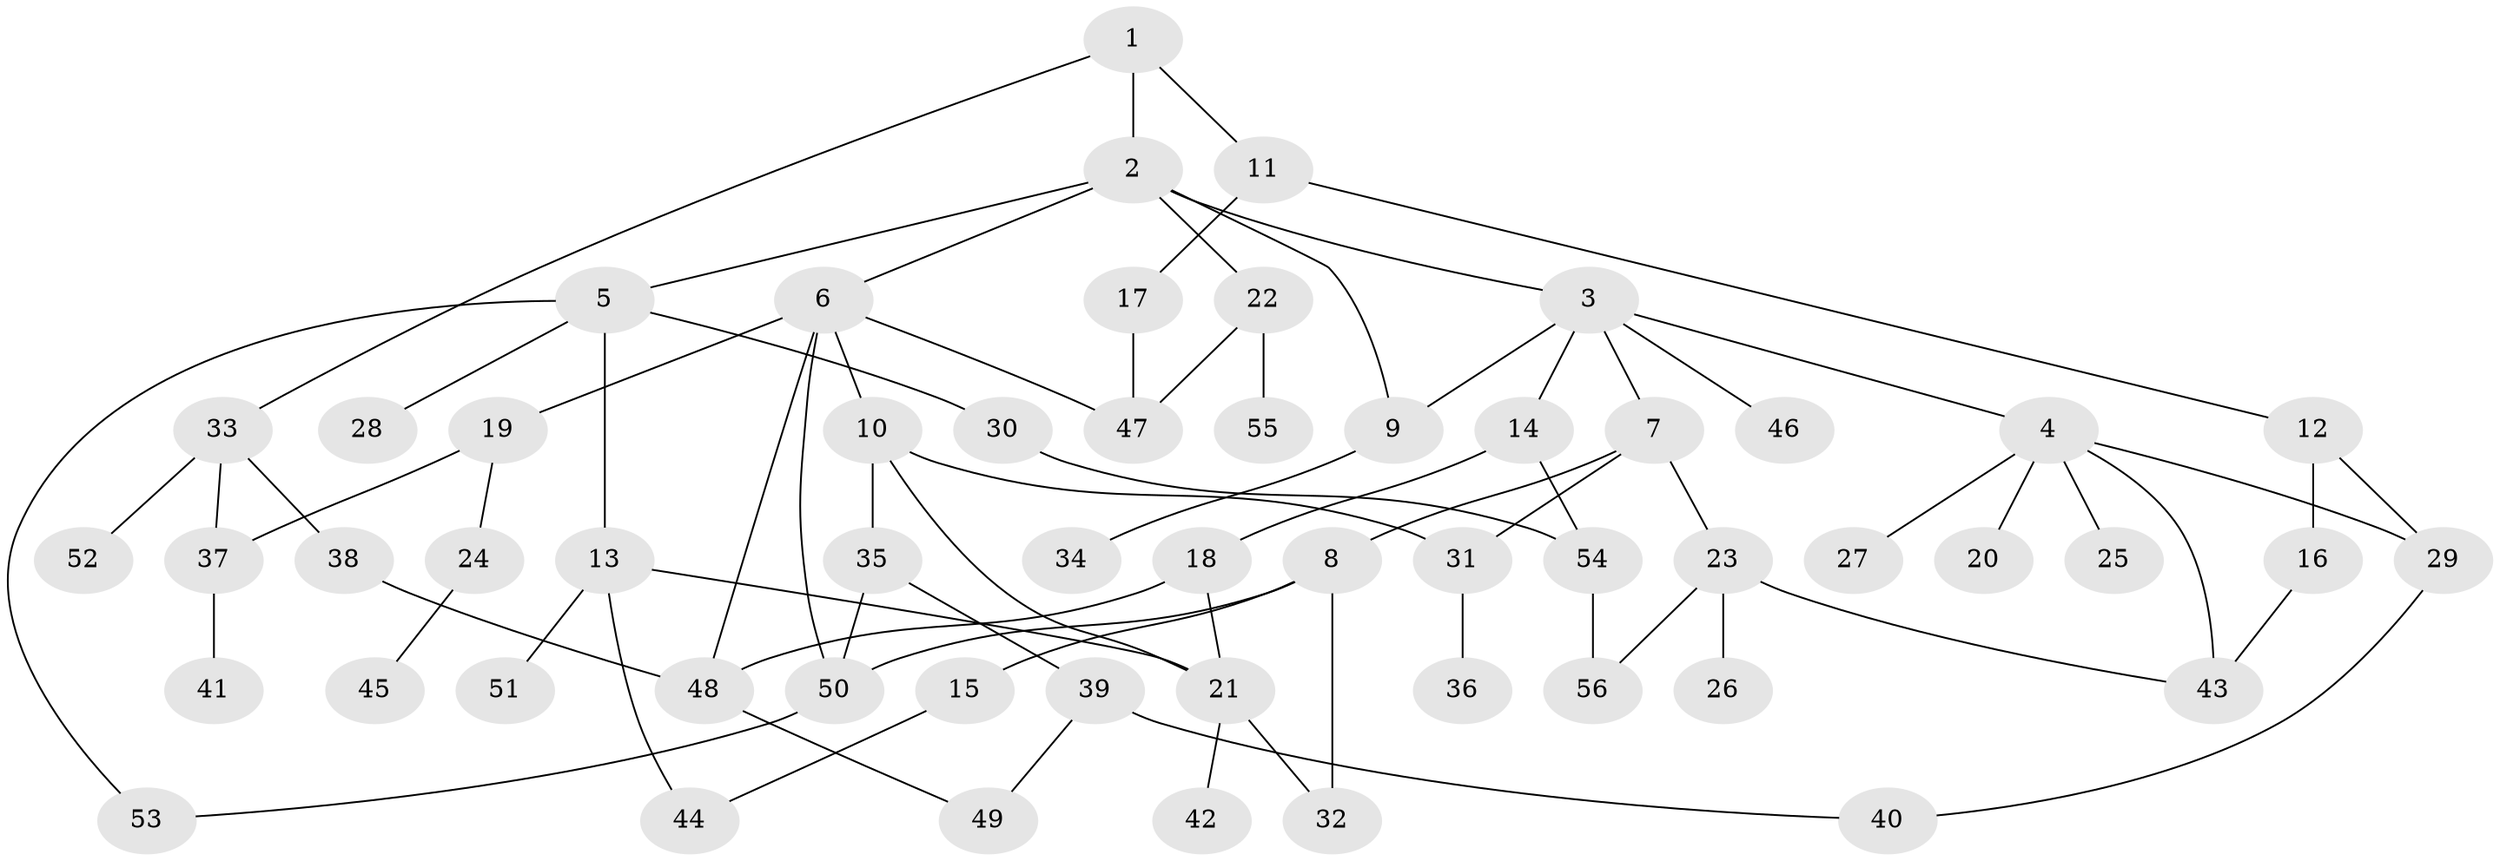 // Generated by graph-tools (version 1.1) at 2025/34/03/09/25 02:34:15]
// undirected, 56 vertices, 76 edges
graph export_dot {
graph [start="1"]
  node [color=gray90,style=filled];
  1;
  2;
  3;
  4;
  5;
  6;
  7;
  8;
  9;
  10;
  11;
  12;
  13;
  14;
  15;
  16;
  17;
  18;
  19;
  20;
  21;
  22;
  23;
  24;
  25;
  26;
  27;
  28;
  29;
  30;
  31;
  32;
  33;
  34;
  35;
  36;
  37;
  38;
  39;
  40;
  41;
  42;
  43;
  44;
  45;
  46;
  47;
  48;
  49;
  50;
  51;
  52;
  53;
  54;
  55;
  56;
  1 -- 2;
  1 -- 11;
  1 -- 33;
  2 -- 3;
  2 -- 5;
  2 -- 6;
  2 -- 9;
  2 -- 22;
  3 -- 4;
  3 -- 7;
  3 -- 14;
  3 -- 46;
  3 -- 9;
  4 -- 20;
  4 -- 25;
  4 -- 27;
  4 -- 43;
  4 -- 29;
  5 -- 13;
  5 -- 28;
  5 -- 30;
  5 -- 53;
  6 -- 10;
  6 -- 19;
  6 -- 50;
  6 -- 48;
  6 -- 47;
  7 -- 8;
  7 -- 23;
  7 -- 31;
  8 -- 15;
  8 -- 32;
  8 -- 50;
  9 -- 34;
  10 -- 35;
  10 -- 21;
  10 -- 31;
  11 -- 12;
  11 -- 17;
  12 -- 16;
  12 -- 29;
  13 -- 21;
  13 -- 44;
  13 -- 51;
  14 -- 18;
  14 -- 54;
  15 -- 44;
  16 -- 43;
  17 -- 47;
  18 -- 21;
  18 -- 48;
  19 -- 24;
  19 -- 37;
  21 -- 32;
  21 -- 42;
  22 -- 47;
  22 -- 55;
  23 -- 26;
  23 -- 43;
  23 -- 56;
  24 -- 45;
  29 -- 40;
  30 -- 54;
  31 -- 36;
  33 -- 38;
  33 -- 52;
  33 -- 37;
  35 -- 39;
  35 -- 50;
  37 -- 41;
  38 -- 48;
  39 -- 49;
  39 -- 40;
  48 -- 49;
  50 -- 53;
  54 -- 56;
}
